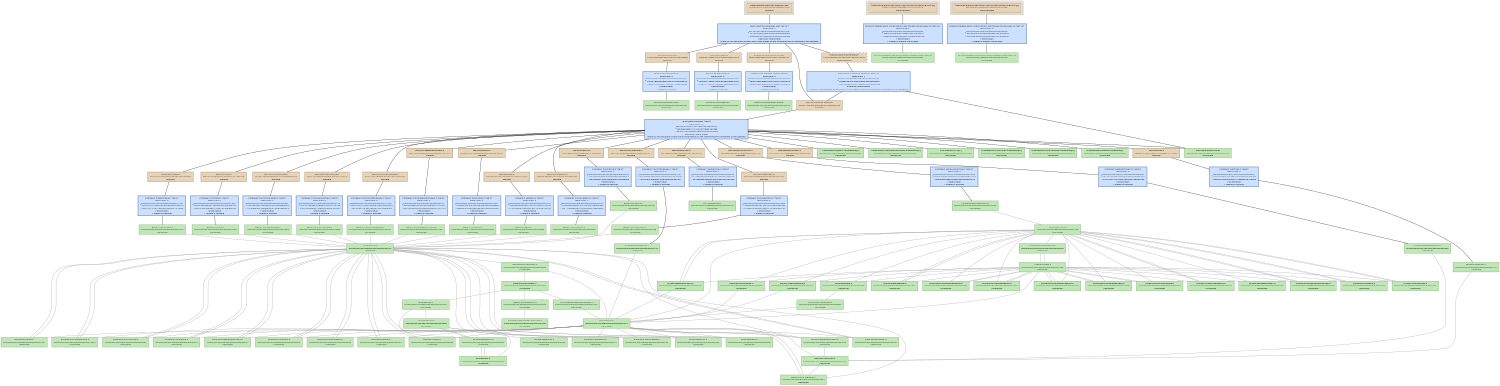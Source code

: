 digraph GetTicks {
   size = "10.000000,8.500000";
   concentrate = false;

   node [ shape = box, style = filled, color = "0.3 0.5 0.6", fillcolor = "0.3 0.2 0.9", fontname = "Monaco", fontsize = "9" ];
   n00001 [ label = "Development/GetTicks.mexmac.app\n26db9a59a182e360c9c048df5f250abf\nMissing", color = "0.1 0.5 0.5", fillcolor = "0.1 0.2 0.9", peripheries = 3 ];
   n00002 [ label = "Contents/Info.plist\n135ce1ff25e90447c3964710d87dbb8f\nMissing", color = "0.1 0.5 0.5", fillcolor = "0.1 0.2 0.9" ];
   n00003 [ label = "GetTicks.build/Info.plist\n000000004355fef30000000000000296\nUpToDate" ];
   n00004 [ label = "Contents/PkgInfo\n246e4f7138ff51628ca94b2afd95d73e\nMissing", color = "0.1 0.5 0.5", fillcolor = "0.1 0.2 0.9" ];
   n00005 [ label = "GetTicks.build/PkgInfo\n000000004355fef30000000000000008\nUpToDate" ];
   n00006 [ label = "English.lproj/InfoPlist.strings\nfb0fa1df36f8db27ce51b8227d44d279\nMissing", color = "0.1 0.5 0.5", fillcolor = "0.1 0.2 0.9" ];
   n00007 [ label = "English.lproj/InfoPlist.strings\n00000000434c45840000000000000228\nUpToDate" ];
   n00008 [ label = "ppc/PsychError.o\n195c4a8ea1acf572d8b3ef47909fdb49\nMissing", color = "0.1 0.5 0.5", fillcolor = "0.1 0.2 0.9" ];
   n00009 [ label = "Base/PsychError.c\n00000000434c4585000000000000563d\nUpToDate" ];
   n00010 [ label = "ppc/PsychRegisterProject.o\nb6a1469fe32a62398925bbe321321413\nMissing", color = "0.1 0.5 0.5", fillcolor = "0.1 0.2 0.9" ];
   n00011 [ label = "Base/PsychRegisterProject.c\n00000000434c458500000000000012e6\nUpToDate" ];
   n00012 [ label = "ppc/PsychHelp.o\n628b4037049d2e66e82dd7a0d2399d2c\nMissing", color = "0.1 0.5 0.5", fillcolor = "0.1 0.2 0.9" ];
   n00013 [ label = "Base/PsychHelp.c\n00000000434c811d00000000000005b8\nUpToDate" ];
   n00014 [ label = "ppc/MiniBox.o\nf147ed3ab10a320d70911535b212cd1c\nMissing", color = "0.1 0.5 0.5", fillcolor = "0.1 0.2 0.9" ];
   n00015 [ label = "Base/MiniBox.c\n00000000434c45850000000000000f4f\nUpToDate" ];
   n00016 [ label = "ppc/PsychMemory.o\naf76a974a9d447ed627781fb0c85a73f\nMissing", color = "0.1 0.5 0.5", fillcolor = "0.1 0.2 0.9" ];
   n00017 [ label = "Base/PsychMemory.c\n00000000434ca96200000000000003a4\nUpToDate" ];
   n00018 [ label = "ppc/ProjectTable.o\n3b311d118f817b006859460d7737fb34\nMissing", color = "0.1 0.5 0.5", fillcolor = "0.1 0.2 0.9" ];
   n00019 [ label = "Base/ProjectTable.c\n00000000434c4585000000000000023a\nUpToDate" ];
   n00020 [ label = "ppc/PsychInit.o\nf9e15545ceb89851780e70c36aa85c58\nMissing", color = "0.1 0.5 0.5", fillcolor = "0.1 0.2 0.9" ];
   n00021 [ label = "Base/PsychInit.c\n00000000434c45850000000000000759\nUpToDate" ];
   n00022 [ label = "ppc/PsychTimeGlue.o\n46c1ed75ed0efac43d6458060c9a7e71\nMissing", color = "0.1 0.5 0.5", fillcolor = "0.1 0.2 0.9" ];
   n00023 [ label = "Base/PsychTimeGlue.c\n000000004355ef98000000000000157f\nUpToDate" ];
   n00024 [ label = "ppc/PsychStructGlue.o\n7919a6a9047edbdbd2c67334bd8bd873\nMissing", color = "0.1 0.5 0.5", fillcolor = "0.1 0.2 0.9" ];
   n00025 [ label = "Base/PsychStructGlue.c\n00000000434c45850000000000002bb8\nUpToDate" ];
   n00026 [ label = "ppc/PsychVersioning.o\ncf2c616aebb437f5bb4c53832c5c5587\nMissing", color = "0.1 0.5 0.5", fillcolor = "0.1 0.2 0.9" ];
   n00027 [ label = "Base/PsychVersioning.c\n000000004355fef000000000000014ee\nUpToDate" ];
   n00028 [ label = "ppc/MODULEVersion.o\n0e696a000bfec4ff0aa3ae06fdfa737a\nMissing", color = "0.1 0.5 0.5", fillcolor = "0.1 0.2 0.9" ];
   n00029 [ label = "Screen/MODULEVersion.c\n000000004355fcd7000000000000124e\nUpToDate" ];
   n00030 [ label = "ppc/PsychScriptingGlue.o\nd07a1a415ffd835b6b813f616d60f2b3\nMissing", color = "0.1 0.5 0.5", fillcolor = "0.1 0.2 0.9" ];
   n00031 [ label = "Base/PsychScriptingGlue.c\n00000000434c458500000000000105c5\nUpToDate" ];
   n00032 [ label = "ppc/mexversion.o\n621fd5bb406b8493c6c25e375c39670e\nMissing", color = "0.1 0.5 0.5", fillcolor = "0.1 0.2 0.9" ];
   n00033 [ label = "src/mexversion.c\n000000004332d94600000000000002d2\nUpToDate" ];
   n00034 [ label = "ppc/RegisterProject.o\n3417c23147e7cf5a7dc69361d84ec085\nMissing", color = "0.1 0.5 0.5", fillcolor = "0.1 0.2 0.9" ];
   n00035 [ label = "GetTicks/RegisterProject.c\n00000000434c45850000000000000360\nUpToDate" ];
   n00036 [ label = "ppc/GetTicks.o\nb60507342607b2b7141bad881b77dea5\nMissing", color = "0.1 0.5 0.5", fillcolor = "0.1 0.2 0.9" ];
   n00037 [ label = "GetTicks/GetTicks.c\n00000000434c458500000000000001cf\nUpToDate" ];
   n00038 [ label = "ppc/PsychAuthors.o\n20f77f6eee86e1c533292a327be5b385\nMissing", color = "0.1 0.5 0.5", fillcolor = "0.1 0.2 0.9" ];
   n00039 [ label = "Base/PsychAuthors.c\n00000000434c81430000000000000d3b\nUpToDate" ];
   n00040 [ label = "MacOS/GetTicks.mexmac\n30d5212b5a96d063d6c8f1c6bcb267ba\nMissing", color = "0.1 0.5 0.5", fillcolor = "0.1 0.2 0.9" ];
   n00041 [ label = "Frameworks/OpenGL.framework[C]\n00000000434ac55900000000000000ee\nUpToDate" ];
   n00042 [ label = "Frameworks/ApplicationServices.framework[C]\n00000000434ac53300000000000000ee\nUpToDate" ];
   n00043 [ label = "2.95.2/libstdc++.a[C]\n00000000434abb590000000000075c68\nUpToDate" ];
   n00044 [ label = "Frameworks/CoreAudio.framework[C]\n00000000434ac55b00000000000000cc\nUpToDate" ];
   n00045 [ label = "Frameworks/CoreServices.framework[C]\n00000000434ac53600000000000000ee\nUpToDate" ];
   n00046 [ label = "Frameworks/Carbon.framework[C]\n00000000434ac53300000000000000ee\nUpToDate" ];
   n00047 [ label = "mac/mexFunction.map\n000000004332d946000000000000012e\nUpToDate" ];
   n00048 [ label = "<GetTicks.build/Script-2FD6163807306667008DA6B4.sh>[A]\n9faeca2cb93324e94f4124a62c8a3529\nDepsUpdated", color = "0.1 0.5 0.5", fillcolor = "0.1 0.2 0.9", peripheries = 3 ];
   n00049 [ label = "GetTicks.build/Script-2FD6163807306667008DA6B4.sh\n000000004355fef300000000000000ec\nUpToDate" ];
   n00050 [ label = "<GetTicks.build/Script-2FD6163907306667008DA6B4.sh>[A]\nd9539dcd6639459b668de0785dc6eb45\nDepsUpdated", color = "0.1 0.5 0.5", fillcolor = "0.1 0.2 0.9", peripheries = 3 ];
   n00051 [ label = "GetTicks.build/Script-2FD6163907306667008DA6B4.sh\n000000004355fef3000000000000003e\nUpToDate" ];
   n00052 [ label = "<MacOS/GetTicks.mexmac>\n192bc9e88ec050796d3fa19ee2d2295a\nDepsUpdated", color = "0.1 0.5 0.5", fillcolor = "0.1 0.2 0.9", style = "filled,dashed" ];
   n00053 [ label = "Base/Psych.h\n00000000435548b60000000000000410\nUpToDate" ];
   n00054 [ label = "Base/Psych.h\n00000000435548b60000000000000410\nUpToDate" ];
   n00055 [ label = "Screen/Screen.h\n000000004355f28e00000000000012e0\nUpToDate" ];
   n00056 [ label = "GetTicks/GetTicks.h\n00000000434c458500000000000001ed\nUpToDate" ];
   n00057 [ label = "Base/PsychConstants.h\n00000000435548d4000000000000080d\nUpToDate" ];
   n00058 [ label = "Base/MiniBox.h\n00000000435548d400000000000004d6\nUpToDate" ];
   n00059 [ label = "Base/ProjectTable.h\n00000000435548d400000000000002f6\nUpToDate" ];
   n00060 [ label = "Base/PsychError.h\n00000000435548d40000000000001fe7\nUpToDate" ];
   n00061 [ label = "Base/PsychScriptingGlue.h\n00000000435548f30000000000001a37\nUpToDate" ];
   n00062 [ label = "Base/PsychStructGlue.h\n000000004355496c0000000000000bcc\nUpToDate" ];
   n00063 [ label = "Base/PsychCellGlue.h\n00000000434c458500000000000005c5\nUpToDate" ];
   n00064 [ label = "Base/PsychRegisterProject.h\n00000000435548d400000000000003f1\nUpToDate" ];
   n00065 [ label = "Base/PsychAuthors.h\n00000000435548d400000000000005e9\nUpToDate" ];
   n00066 [ label = "Base/PsychVersioning.h\n00000000435548f300000000000004dd\nUpToDate" ];
   n00067 [ label = "Base/PsychHelp.h\n00000000434c45850000000000000357\nUpToDate" ];
   n00068 [ label = "Base/PsychInit.h\n00000000435548f300000000000002db\nUpToDate" ];
   n00069 [ label = "Base/PsychMemory.h\n00000000435548d40000000000000473\nUpToDate" ];
   n00070 [ label = "Base/PsychTimeGlue.h\n000000004355ef010000000000000483\nUpToDate" ];
   n00071 [ label = "Base/PsychInstrument.h\n00000000435548d400000000000001a8\nUpToDate" ];
   n00072 [ label = "GetTicks/RegisterProject.h\n00000000434c4585000000000000027a\nUpToDate" ];
   n00073 [ label = "Base/TimeLists.h\n00000000435548f300000000000002a9\nUpToDate" ];
   n00074 [ label = "Base/PsychIncludes.h\n00000000435548d4000000000000074c\nUpToDate" ];
   n00075 [ label = "Base/PsychPlatform.h\n00000000435548d40000000000000589\nUpToDate" ];
   n00076 [ label = "include/mex.h\n000000004332d9460000000000003742\nUpToDate" ];
   n00077 [ label = "OS9ToolboxFragments/Events.h\n00000000434c45850000000000000236\nUpToDate" ];
   n00078 [ label = "Base/PsychPlatformConstants.h\n000000004355492f000000000000070e\nUpToDate" ];
   n00079 [ label = "include/matrix.h\n000000004332d9460000000000009ff2\nUpToDate" ];
   n00080 [ label = "include/mwdebug.h\n000000004332d9460000000000002b3c\nUpToDate" ];
   n00081 [ label = "include/tmwtypes.h\n000000004332d946000000000000458d\nUpToDate" ];
   n00082 [ label = "include/mat.h\n000000004332d94600000000000023ab\nUpToDate" ];
   n00083 [ label = "Screen/PsychRects.h\n00000000434c458500000000000005d5\nUpToDate" ];
   n00084 [ label = "Screen/ScreenTypes.h\n00000000434c458500000000000013b6\nUpToDate" ];
   n00085 [ label = "Screen/PsychVideoGlue.h\n00000000434c458500000000000005d4\nUpToDate" ];
   n00086 [ label = "Screen/PsychScreenGlue.h\n00000000434c45850000000000000d6d\nUpToDate" ];
   n00087 [ label = "Screen/PsychWindowTextGlue.h\n00000000434c458500000000000008ee\nUpToDate" ];
   n00088 [ label = "Screen/WindowBank.h\n000000004355e68c0000000000001b31\nUpToDate" ];
   n00089 [ label = "Screen/PsychWindowGlue.h\n000000004355e21f0000000000000a66\nUpToDate" ];
   n00090 [ label = "Screen/PsychTextureSupport.h\n000000004355a03b0000000000000370\nUpToDate" ];
   n00091 [ label = "Screen/PsychAlphaBlending.h\n00000000434c458500000000000004fb\nUpToDate" ];
   n00092 [ label = "Screen/ScreenArguments.h\n00000000434c45850000000000000ca3\nUpToDate" ];
   n00093 [ label = "Screen/RegisterProject.h\n00000000434c45850000000000000284\nUpToDate" ];
   n00094 [ label = "Screen/WindowHelpers.h\n00000000434c45850000000000000773\nUpToDate" ];
   n00095 [ label = "Fonts/PsychFontGlue.h\n00000000434c45850000000000000e47\nUpToDate" ];
   n00096 [ label = "Fonts/ScreenFontGlue.h\n00000000434c45850000000000000260\nUpToDate" ];
   n00097 [ label = "Fonts/FontInfo.h\n00000000434c45850000000000000ef4\nUpToDate" ];
   n00098 [ label = "Screen/ScreenPreferenceState.h\n000000004355d9f300000000000006ba\nUpToDate" ];
   n00099 [ label = "Screen/Screen.h\n000000004355f28e00000000000012e0\nUpToDate" ];
   n00100 [ label = "Fonts/PsychFontGlue.h\n00000000434c45850000000000000e47\nUpToDate" ];

   node [ shape = box, style = "filled,bold", color = "0.7 0.5 0.7", fillcolor = "0.7 0.2 1.0", fontname = "Monaco", fontsize = "9" ];
   c00001 [ label = "PBXCp Info.plist <wt:0>\nwaitCount: 0\n000000004355fef30000000000000296\n^ 135ce1ff66bcfab4c3964710d87db919\n= 135ce1ff25e90447c3964710d87dbb8f\nNeedsToRun\n1 output is missing", color = "0.6 0.5 0.7", fillcolor = "0.6 0.2 1.0" ];
   c00002 [ label = "PBXCp PkgInfo <wt:0>\nwaitCount: 0\n00000000000000000000000000000000\n^ 246e4f7138ff51628ca94b2afd95d73e\n= 246e4f7138ff51628ca94b2afd95d73e\nNeedsToRun\n1 output is missing", color = "0.6 0.5 0.7", fillcolor = "0.6 0.2 1.0" ];
   c00003 [ label = "CpResource InfoPlist.strings <wt:4>\nwaitCount: 0\n00000000000000000000000000000000\n^ fb0fa1df36f8db27ce51b8227d44d279\n= fb0fa1df36f8db27ce51b8227d44d279\nNeedsToRun\n1 output is missing", color = "0.6 0.5 0.7", fillcolor = "0.6 0.2 1.0" ];
   c00004 [ label = "CompileC PsychError.o <wt:6>\nwaitCount: 0\n000000004355492f0000000000004529\n^ 195c4a8ee2f9bc5dd8b3ef47909f9e60\n= 195c4a8ea1acf572d8b3ef47909fdb49\nNeedsToRun\n1 output is missing", color = "0.6 0.5 0.7", fillcolor = "0.6 0.2 1.0" ];
   c00005 [ label = "CompileC PsychRegisterProject.o <wt:6>\nwaitCount: 0\n000000004355492f00000000000001f2\n^ b6a1469fa07f2b168925bbe3213215e1\n= b6a1469fe32a62398925bbe321321413\nNeedsToRun\n1 output is missing", color = "0.6 0.5 0.7", fillcolor = "0.6 0.2 1.0" ];
   c00006 [ label = "CompileC PsychHelp.o <wt:6>\nwaitCount: 0\n0000000043558db700000000000016ac\n^ 628b403747c8a3d1e82dd7a0d2398b80\n= 628b4037049d2e66e82dd7a0d2399d2c\nNeedsToRun\n1 output is missing", color = "0.6 0.5 0.7", fillcolor = "0.6 0.2 1.0" ];
   c00007 [ label = "CompileC MiniBox.o <wt:6>\nwaitCount: 0\n000000004355492f0000000000001c5b\n^ f147ed3af25f7b2270911535b212d147\n= f147ed3ab10a320d70911535b212cd1c\nNeedsToRun\n1 output is missing", color = "0.6 0.5 0.7", fillcolor = "0.6 0.2 1.0" ];
   c00008 [ label = "CompileC PsychMemory.o <wt:6>\nwaitCount: 0\n000000004355a5c800000000000010b0\n^ af76a974ea81e225627781fb0c85b78f\n= af76a974a9d447ed627781fb0c85a73f\nNeedsToRun\n1 output is missing", color = "0.6 0.5 0.7", fillcolor = "0.6 0.2 1.0" ];
   c00009 [ label = "CompileC ProjectTable.o <wt:6>\nwaitCount: 0\n000000004355492f000000000000112e\n^ 3b311d11ccd4322f6859460d7737ea1a\n= 3b311d118f817b006859460d7737fb34\nNeedsToRun\n1 output is missing", color = "0.6 0.5 0.7", fillcolor = "0.6 0.2 1.0" ];
   c00010 [ label = "CompileC PsychInit.o <wt:6>\nwaitCount: 0\n000000004355492f000000000000144d\n^ f9e155458dedd17e780e70c36aa84815\n= f9e15545ceb89851780e70c36aa85c58\nNeedsToRun\n1 output is missing", color = "0.6 0.5 0.7", fillcolor = "0.6 0.2 1.0" ];
   c00011 [ label = "CompileC PsychTimeGlue.o <wt:6>\nwaitCount: 0\n000000004355ee420000000000001337\n^ 46c1ed75ae5b14863d6458060c9a6d46\n= 46c1ed75ed0efac43d6458060c9a7e71\nNeedsToRun\n1 output is missing", color = "0.6 0.5 0.7", fillcolor = "0.6 0.2 1.0" ];
   c00012 [ label = "CompileC PsychStructGlue.o <wt:6>\nwaitCount: 0\n000000004355492f00000000000038ac\n^ 7919a6a9472b92f4d2c67334bd8be0df\n= 7919a6a9047edbdbd2c67334bd8bd873\nNeedsToRun\n1 output is missing", color = "0.6 0.5 0.7", fillcolor = "0.6 0.2 1.0" ];
   c00013 [ label = "CompileC PsychVersioning.o <wt:6>\nwaitCount: 0\n00000000434cf25a00000000000007fa\n^ cf2c616aa8f8c5afbb4c53832c5c527d\n= cf2c616aebb437f5bb4c53832c5c5587\nNeedsToRun\n1 output is missing", color = "0.6 0.5 0.7", fillcolor = "0.6 0.2 1.0" ];
   c00014 [ label = "CompileC MODULEVersion.o <wt:6>\nwaitCount: 0\n000000004355fcd7000000000000124e\n^ 0e696a0048ab38280aa3ae06fdfa6134\n= 0e696a000bfec4ff0aa3ae06fdfa737a\nNeedsToRun\n1 output is missing", color = "0.6 0.5 0.7", fillcolor = "0.6 0.2 1.0" ];
   c00015 [ label = "CompileC PsychScriptingGlue.o <wt:6>\nwaitCount: 0\n000000004355492f00000000000116d1\n^ d07a1a411ca8ca746b813f616d61e462\n= d07a1a415ffd835b6b813f616d60f2b3\nNeedsToRun\n1 output is missing", color = "0.6 0.5 0.7", fillcolor = "0.6 0.2 1.0" ];
   c00016 [ label = "CompileC mexversion.o <wt:6>\nwaitCount: 0\n000000004332d94600000000000002d2\n^ 621fd5bb03595dd5c6c25e375c3965dc\n= 621fd5bb406b8493c6c25e375c39670e\nNeedsToRun\n1 output is missing", color = "0.6 0.5 0.7", fillcolor = "0.6 0.2 1.0" ];
   c00017 [ label = "CompileC RegisterProject.o <wt:6>\nwaitCount: 0\n000000004355ef01000000000000060e\n^ 3417c23104b2205b7dc69361d84ec68b\n= 3417c23147e7cf5a7dc69361d84ec085\nNeedsToRun\n1 output is missing", color = "0.6 0.5 0.7", fillcolor = "0.6 0.2 1.0" ];
   c00018 [ label = "CompileC GetTicks.o <wt:6>\nwaitCount: 0\n000000004355ef0100000000000004a1\n^ b605073465525db6141bad881b77da04\n= b60507342607b2b7141bad881b77dea5\nNeedsToRun\n1 output is missing", color = "0.6 0.5 0.7", fillcolor = "0.6 0.2 1.0" ];
   c00019 [ label = "CompileC PsychAuthors.o <wt:6>\nwaitCount: 0\n0000000043558de90000000000001e2f\n^ 20f77f6eadd36c2c33292a327be5adaa\n= 20f77f6eee86e1c533292a327be5b385\nNeedsToRun\n1 output is missing", color = "0.6 0.5 0.7", fillcolor = "0.6 0.2 1.0" ];
   c00020 [ label = "Ld GetTicks.mexmac <wt:6>\nwaitCount: 16\nbf8a751bc504c14212f0823e29a97a54\n^ 8f5f54309f921121c43873f8951b1dee\n= 30d5212b5a96d063d6c8f1c6bcb267ba\nIndirectlyNeedsToRun\nNeeds to run because at least one of the inputs to the command are scheduled to be updated.", color = "0.6 0.5 0.7", fillcolor = "0.6 0.2 1.0" ];
   c00021 [ label = "PhaseScriptExecution Script-2FD6163807306667008DA6B4.sh <wt:10>\nwaitCount: 0\n000000004355fef300000000000000ec\n^ 9faeca2cfa66da1a4f4124a62c8a35c5\n= 9faeca2cb93324e94f4124a62c8a3529\nNeedsToRun\n1 output is always out-of-date", color = "0.6 0.5 0.7", fillcolor = "0.6 0.2 1.0" ];
   c00022 [ label = "PhaseScriptExecution Script-2FD6163907306667008DA6B4.sh <wt:12>\nwaitCount: 0\n000000004355fef3000000000000003e\n^ d9539dcd256cbb68668de0785dc6eb7b\n= d9539dcd6639459b668de0785dc6eb45\nNeedsToRun\n1 output is always out-of-date", color = "0.6 0.5 0.7", fillcolor = "0.6 0.2 1.0" ];
   c00023 [ label = "EditSymbols GetTicks.mexmac <wt:13>\nwaitCount: 1\n30d5212b19a40925d6c8f1c6bcb26694\n^ 29fee8c39764595cbbf750585e604fce\n= 192bc9e88ec050796d3fa19ee2d2295a\nIndirectlyNeedsToRun\nNeeds to run because at least one of the inputs to the command are scheduled to be updated.", color = "0.6 0.5 0.7", fillcolor = "0.6 0.2 1.0" ];
   c00024 [ label = "Touch GetTicks.mexmac.app <wt:14>\nwaitCount: 5\ne5c3e792ffb80e183a99e44006ccf028\n^ c3187dcb5e3aed78f359ac9f59e9fa97\n= 26db9a59a182e360c9c048df5f250abf\nIndirectlyNeedsToRun\nNeeds to run because at least one of the inputs to the command are scheduled to be updated.", color = "0.6 0.5 0.7", fillcolor = "0.6 0.2 1.0" ];

   edge [ style = solid, color = black, arrowhead = none, arrowtail = normal ];
   n00001 -> { c00024 };
   n00002 -> { c00001 };
   n00004 -> { c00002 };
   n00006 -> { c00003 };
   n00008 -> { c00004 };
   n00010 -> { c00005 };
   n00012 -> { c00006 };
   n00014 -> { c00007 };
   n00016 -> { c00008 };
   n00018 -> { c00009 };
   n00020 -> { c00010 };
   n00022 -> { c00011 };
   n00024 -> { c00012 };
   n00026 -> { c00013 };
   n00028 -> { c00014 };
   n00030 -> { c00015 };
   n00032 -> { c00016 };
   n00034 -> { c00017 };
   n00036 -> { c00018 };
   n00038 -> { c00019 };
   n00040 -> { c00020 };
   n00048 -> { c00021 };
   n00050 -> { c00022 };
   n00052 -> { c00023 };
   c00001 -> { n00003 };
   c00002 -> { n00005 n00005 };
   c00003 -> { n00007 n00007 };
   c00004 -> { n00009 };
   c00005 -> { n00011 };
   c00006 -> { n00013 };
   c00007 -> { n00015 };
   c00008 -> { n00017 };
   c00009 -> { n00019 };
   c00010 -> { n00021 };
   c00011 -> { n00023 };
   c00012 -> { n00025 };
   c00013 -> { n00027 };
   c00014 -> { n00029 };
   c00015 -> { n00031 };
   c00016 -> { n00033 };
   c00017 -> { n00035 };
   c00018 -> { n00037 };
   c00019 -> { n00039 };
   c00020 -> { n00008 n00010 n00012 n00014 n00016 n00018 n00020 n00022 n00024 n00026 n00028 n00030 n00032 n00034 n00036 n00038 n00041 n00042 n00043 n00044 n00045 n00046 n00047 };
   c00021 -> { n00049 };
   c00022 -> { n00051 };
   c00023 -> { n00040 n00047 };
   c00024 -> { n00002 n00004 n00006 n00040 n00052 };

   edge [ style = solid, color = gray60, arrowhead = none, arrowtail = normal ];
   n00009 -> { n00053 };
   n00011 -> { n00053 };
   n00013 -> { n00053 };
   n00015 -> { n00053 };
   n00017 -> { n00053 };
   n00019 -> { n00053 };
   n00021 -> { n00053 };
   n00023 -> { n00054 };
   n00025 -> { n00053 };
   n00027 -> { n00053 };
   n00029 -> { n00055 };
   n00031 -> { n00053 };
   n00035 -> { n00056 };
   n00037 -> { n00056 };
   n00039 -> { n00053 };
   n00053 -> { n00057 n00058 n00059 n00060 n00061 n00062 n00063 n00064 n00065 n00066 n00067 n00068 n00069 n00070 n00071 n00072 n00073 };
   n00054 -> { n00057 n00058 n00059 n00060 n00061 n00062 n00063 n00064 n00065 n00066 n00067 n00068 n00069 n00070 n00071 n00072 n00073 };
   n00055 -> { n00054 n00083 n00084 n00085 n00086 n00087 n00088 n00089 n00090 n00091 n00092 n00093 n00094 n00095 n00096 n00097 n00098 };
   n00056 -> { n00054 n00070 };
   n00057 -> { n00074 };
   n00058 -> { n00053 };
   n00059 -> { n00053 };
   n00060 -> { n00053 };
   n00061 -> { n00053 };
   n00062 -> { n00053 };
   n00063 -> { n00053 };
   n00064 -> { n00053 };
   n00065 -> { n00053 };
   n00066 -> { n00053 };
   n00067 -> { n00053 };
   n00068 -> { n00053 };
   n00070 -> { n00054 };
   n00071 -> { n00053 };
   n00072 -> { n00054 n00056 };
   n00074 -> { n00075 n00076 n00076 n00077 n00076 };
   n00075 -> { n00078 };
   n00076 -> { n00079 n00079 n00080 };
   n00077 -> { n00054 };
   n00079 -> { n00081 n00080 };
   n00080 -> { n00079 n00082 };
   n00082 -> { n00079 n00080 };
   n00083 -> { n00055 };
   n00084 -> { n00055 };
   n00085 -> { n00099 };
   n00086 -> { n00099 };
   n00087 -> { n00099 };
   n00088 -> { n00055 };
   n00089 -> { n00099 };
   n00090 -> { n00099 };
   n00091 -> { n00099 };
   n00092 -> { n00055 };
   n00093 -> { n00054 n00055 };
   n00095 -> { n00054 };
   n00096 -> { n00054 };
   n00097 -> { n00100 };
   n00098 -> { n00055 };
   n00099 -> { n00054 n00083 n00084 n00085 n00086 n00087 n00088 n00089 n00090 n00091 n00092 n00093 n00094 n00095 n00096 n00097 n00098 };
   n00100 -> { n00054 };
}
